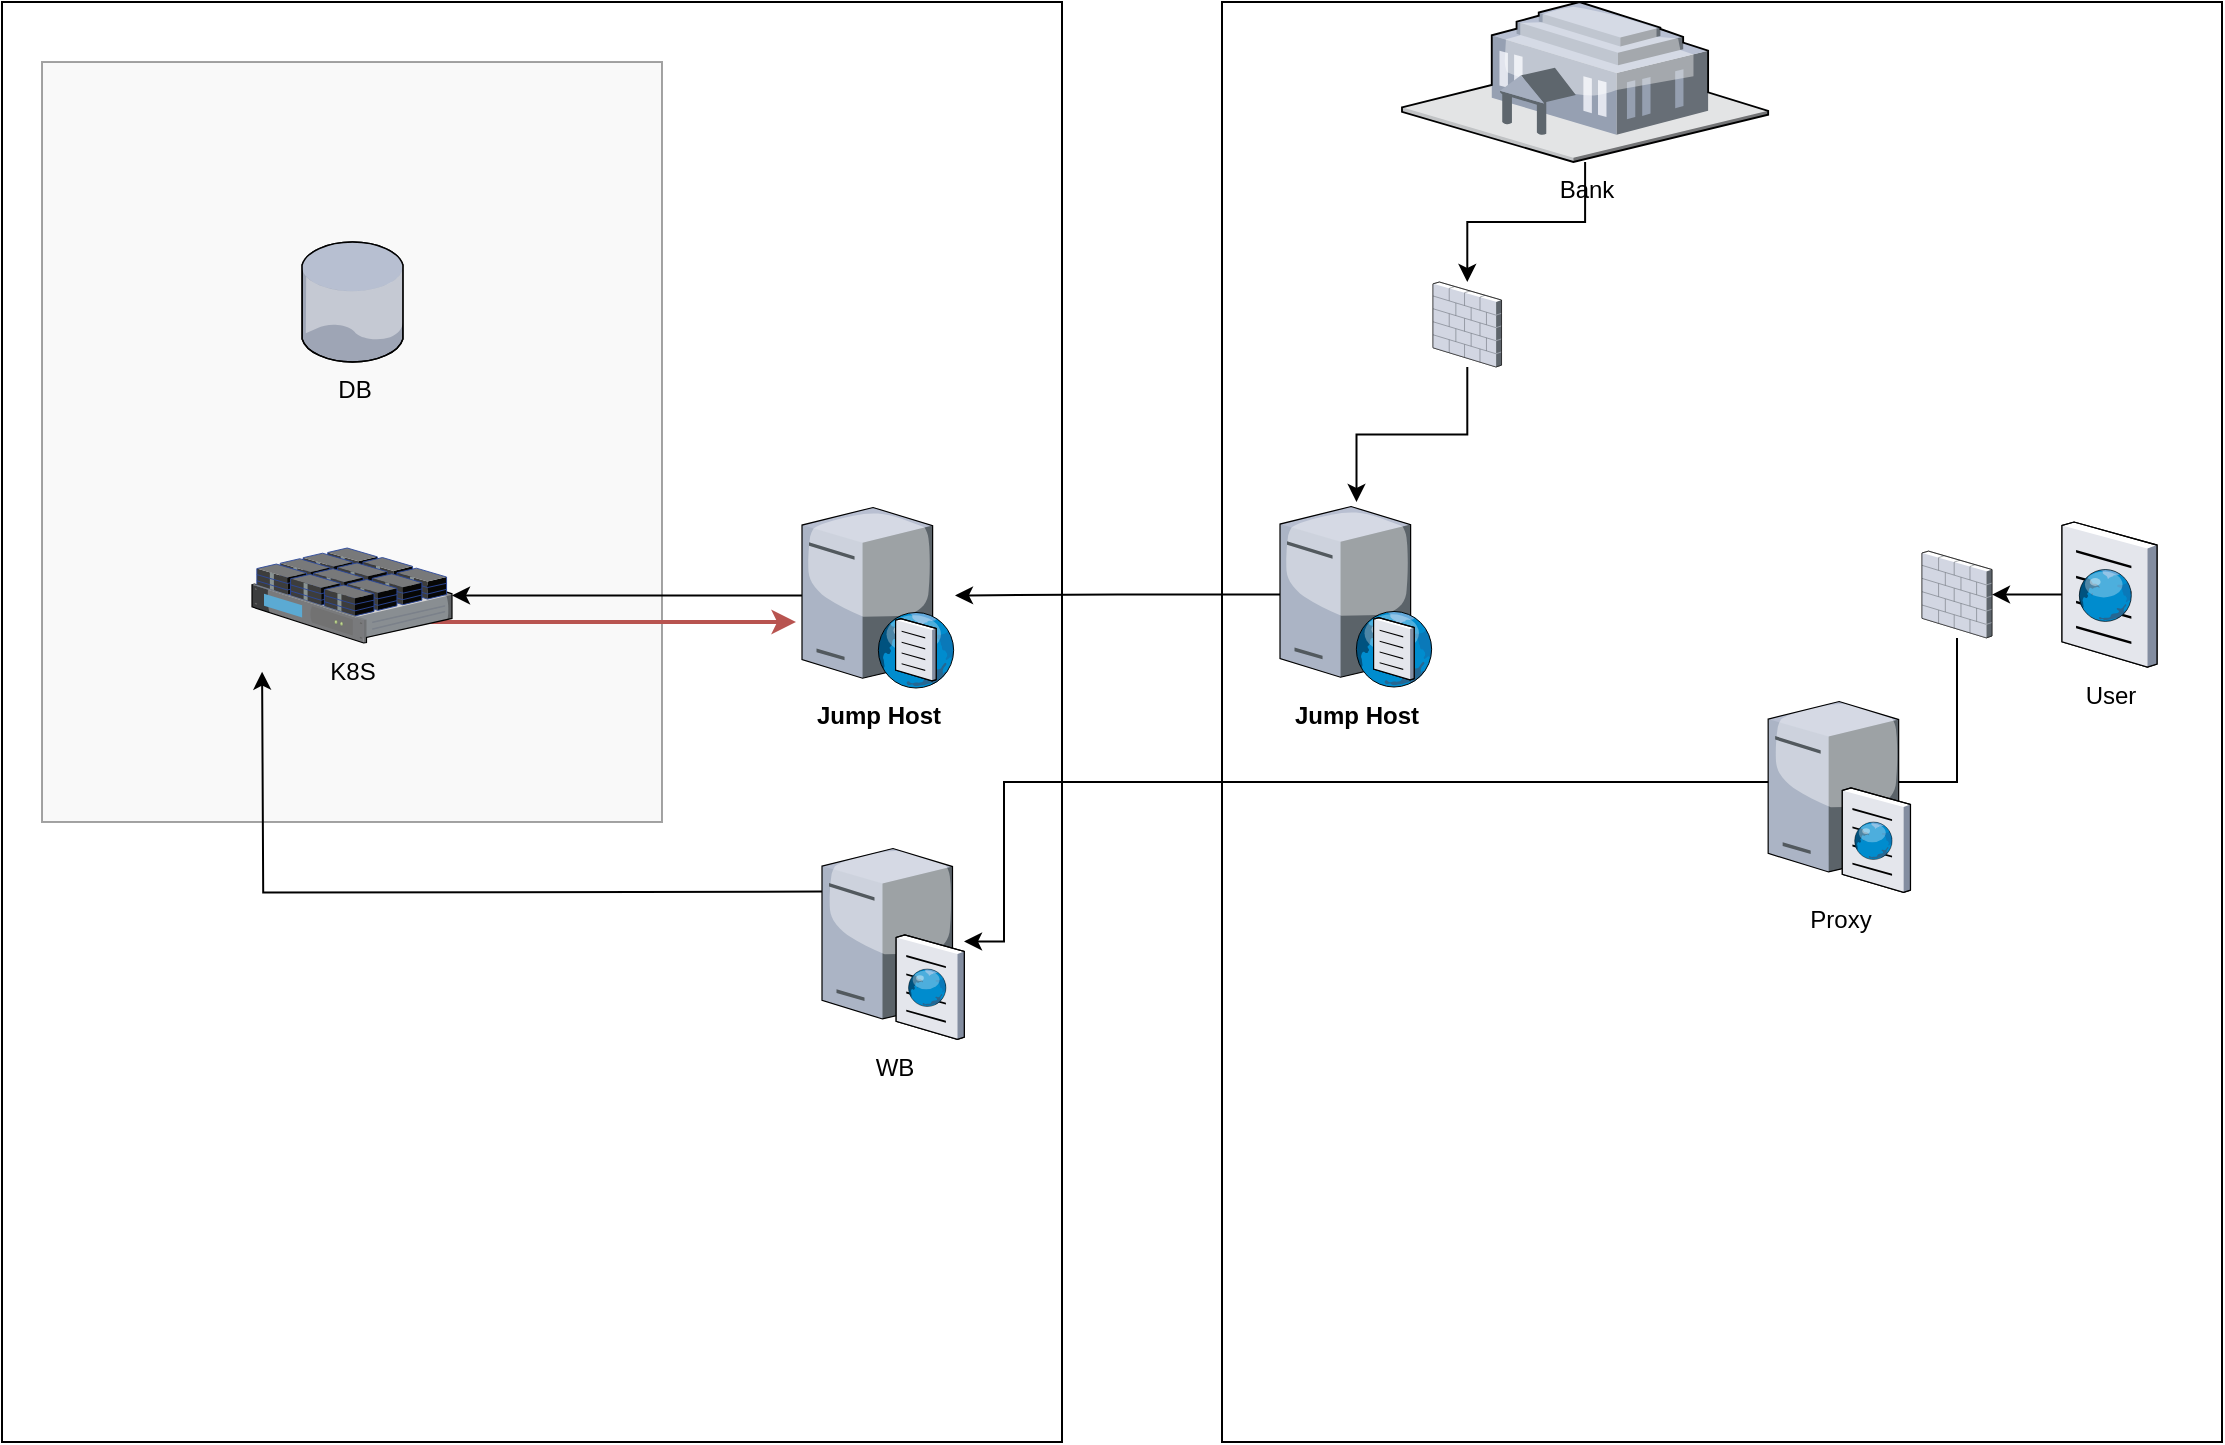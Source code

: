 <mxfile version="24.8.6">
  <diagram name="Page-1" id="MTkz-oQ5Q8rHziquFR5g">
    <mxGraphModel dx="2607" dy="1057" grid="1" gridSize="10" guides="1" tooltips="1" connect="1" arrows="1" fold="1" page="1" pageScale="1" pageWidth="850" pageHeight="1100" math="0" shadow="0">
      <root>
        <mxCell id="0" />
        <mxCell id="1" parent="0" />
        <mxCell id="V_QIDrVvsyBsuTycjdaF-19" value="" style="rounded=0;whiteSpace=wrap;html=1;" vertex="1" parent="1">
          <mxGeometry x="-290" y="80" width="530" height="720" as="geometry" />
        </mxCell>
        <mxCell id="V_QIDrVvsyBsuTycjdaF-23" value="" style="rounded=0;whiteSpace=wrap;html=1;fillColor=#f5f5f5;fontColor=#333333;strokeColor=#666666;opacity=60;" vertex="1" parent="1">
          <mxGeometry x="-270" y="110" width="310" height="380" as="geometry" />
        </mxCell>
        <mxCell id="V_QIDrVvsyBsuTycjdaF-21" value="" style="rounded=0;whiteSpace=wrap;html=1;" vertex="1" parent="1">
          <mxGeometry x="320" y="80" width="500" height="720" as="geometry" />
        </mxCell>
        <mxCell id="V_QIDrVvsyBsuTycjdaF-9" value="" style="edgeStyle=orthogonalEdgeStyle;rounded=0;orthogonalLoop=1;jettySize=auto;html=1;" edge="1" parent="1" source="V_QIDrVvsyBsuTycjdaF-1" target="V_QIDrVvsyBsuTycjdaF-4">
          <mxGeometry relative="1" as="geometry" />
        </mxCell>
        <mxCell id="V_QIDrVvsyBsuTycjdaF-1" value="User" style="verticalLabelPosition=bottom;sketch=0;aspect=fixed;html=1;verticalAlign=top;strokeColor=none;align=center;outlineConnect=0;shape=mxgraph.citrix.browser;" vertex="1" parent="1">
          <mxGeometry x="740" y="340" width="47.5" height="72.5" as="geometry" />
        </mxCell>
        <mxCell id="V_QIDrVvsyBsuTycjdaF-10" value="" style="edgeStyle=orthogonalEdgeStyle;rounded=0;orthogonalLoop=1;jettySize=auto;html=1;" edge="1" parent="1" source="V_QIDrVvsyBsuTycjdaF-4" target="V_QIDrVvsyBsuTycjdaF-16">
          <mxGeometry relative="1" as="geometry">
            <mxPoint x="210" y="490" as="targetPoint" />
            <Array as="points">
              <mxPoint x="688" y="470" />
              <mxPoint x="211" y="470" />
            </Array>
          </mxGeometry>
        </mxCell>
        <mxCell id="V_QIDrVvsyBsuTycjdaF-4" value="" style="verticalLabelPosition=bottom;sketch=0;aspect=fixed;html=1;verticalAlign=top;strokeColor=none;align=center;outlineConnect=0;shape=mxgraph.citrix.firewall;" vertex="1" parent="1">
          <mxGeometry x="670" y="354.55" width="35" height="43.4" as="geometry" />
        </mxCell>
        <mxCell id="V_QIDrVvsyBsuTycjdaF-12" value="" style="edgeStyle=orthogonalEdgeStyle;rounded=0;orthogonalLoop=1;jettySize=auto;html=1;" edge="1" parent="1" source="V_QIDrVvsyBsuTycjdaF-5" target="V_QIDrVvsyBsuTycjdaF-7">
          <mxGeometry relative="1" as="geometry">
            <mxPoint x="501.54" y="240" as="targetPoint" />
          </mxGeometry>
        </mxCell>
        <mxCell id="V_QIDrVvsyBsuTycjdaF-6" value="Bank" style="verticalLabelPosition=bottom;sketch=0;aspect=fixed;html=1;verticalAlign=top;strokeColor=none;align=center;outlineConnect=0;shape=mxgraph.citrix.government;" vertex="1" parent="1">
          <mxGeometry x="410" y="80" width="183.08" height="80" as="geometry" />
        </mxCell>
        <mxCell id="V_QIDrVvsyBsuTycjdaF-20" value="" style="edgeStyle=orthogonalEdgeStyle;rounded=0;orthogonalLoop=1;jettySize=auto;html=1;" edge="1" parent="1" source="V_QIDrVvsyBsuTycjdaF-7" target="V_QIDrVvsyBsuTycjdaF-14">
          <mxGeometry relative="1" as="geometry" />
        </mxCell>
        <mxCell id="V_QIDrVvsyBsuTycjdaF-7" value="&lt;b&gt;Jump Host&lt;/b&gt;" style="verticalLabelPosition=bottom;sketch=0;aspect=fixed;html=1;verticalAlign=top;strokeColor=none;align=center;outlineConnect=0;shape=mxgraph.citrix.dns_server;" vertex="1" parent="1">
          <mxGeometry x="349" y="330" width="76.5" height="92.5" as="geometry" />
        </mxCell>
        <mxCell id="V_QIDrVvsyBsuTycjdaF-13" value="" style="edgeStyle=orthogonalEdgeStyle;rounded=0;orthogonalLoop=1;jettySize=auto;html=1;" edge="1" parent="1" source="V_QIDrVvsyBsuTycjdaF-6" target="V_QIDrVvsyBsuTycjdaF-5">
          <mxGeometry relative="1" as="geometry">
            <mxPoint x="502" y="160" as="sourcePoint" />
            <mxPoint x="387" y="330" as="targetPoint" />
          </mxGeometry>
        </mxCell>
        <mxCell id="V_QIDrVvsyBsuTycjdaF-5" value="" style="verticalLabelPosition=bottom;sketch=0;aspect=fixed;html=1;verticalAlign=top;strokeColor=none;align=center;outlineConnect=0;shape=mxgraph.citrix.firewall;" vertex="1" parent="1">
          <mxGeometry x="425.5" y="220" width="34.27" height="42.5" as="geometry" />
        </mxCell>
        <mxCell id="V_QIDrVvsyBsuTycjdaF-25" value="" style="edgeStyle=orthogonalEdgeStyle;rounded=0;orthogonalLoop=1;jettySize=auto;html=1;" edge="1" parent="1" source="V_QIDrVvsyBsuTycjdaF-14" target="V_QIDrVvsyBsuTycjdaF-24">
          <mxGeometry relative="1" as="geometry" />
        </mxCell>
        <mxCell id="V_QIDrVvsyBsuTycjdaF-14" value="&lt;b&gt;Jump Host&lt;/b&gt;" style="verticalLabelPosition=bottom;sketch=0;aspect=fixed;html=1;verticalAlign=top;strokeColor=none;align=center;outlineConnect=0;shape=mxgraph.citrix.dns_server;" vertex="1" parent="1">
          <mxGeometry x="110" y="330.5" width="76.5" height="92.5" as="geometry" />
        </mxCell>
        <mxCell id="V_QIDrVvsyBsuTycjdaF-15" value="Proxy" style="verticalLabelPosition=bottom;sketch=0;aspect=fixed;html=1;verticalAlign=top;strokeColor=none;align=center;outlineConnect=0;shape=mxgraph.citrix.cache_server;" vertex="1" parent="1">
          <mxGeometry x="593.08" y="427.5" width="71" height="97.5" as="geometry" />
        </mxCell>
        <mxCell id="V_QIDrVvsyBsuTycjdaF-29" value="" style="edgeStyle=orthogonalEdgeStyle;rounded=0;orthogonalLoop=1;jettySize=auto;html=1;entryX=0.355;entryY=0.868;entryDx=0;entryDy=0;entryPerimeter=0;" edge="1" parent="1">
          <mxGeometry relative="1" as="geometry">
            <mxPoint x="120" y="524.8" as="sourcePoint" />
            <mxPoint x="-159.95" y="414.84" as="targetPoint" />
          </mxGeometry>
        </mxCell>
        <mxCell id="V_QIDrVvsyBsuTycjdaF-16" value="WB" style="verticalLabelPosition=bottom;sketch=0;aspect=fixed;html=1;verticalAlign=top;strokeColor=none;align=center;outlineConnect=0;shape=mxgraph.citrix.cache_server;" vertex="1" parent="1">
          <mxGeometry x="120" y="501" width="71" height="97.5" as="geometry" />
        </mxCell>
        <mxCell id="V_QIDrVvsyBsuTycjdaF-22" value="DB" style="verticalLabelPosition=bottom;sketch=0;aspect=fixed;html=1;verticalAlign=top;strokeColor=none;align=center;outlineConnect=0;shape=mxgraph.citrix.database;" vertex="1" parent="1">
          <mxGeometry x="-140" y="200" width="51" height="60" as="geometry" />
        </mxCell>
        <mxCell id="V_QIDrVvsyBsuTycjdaF-27" value="" style="endArrow=classic;html=1;rounded=0;fillColor=#f8cecc;strokeColor=#b85450;strokeWidth=2;" edge="1" parent="1">
          <mxGeometry width="50" height="50" relative="1" as="geometry">
            <mxPoint x="-83" y="390" as="sourcePoint" />
            <mxPoint x="107" y="390" as="targetPoint" />
          </mxGeometry>
        </mxCell>
        <mxCell id="V_QIDrVvsyBsuTycjdaF-24" value="K8S" style="verticalLabelPosition=bottom;sketch=0;aspect=fixed;html=1;verticalAlign=top;strokeColor=none;align=center;outlineConnect=0;shape=mxgraph.citrix.netscaler_sdx;" vertex="1" parent="1">
          <mxGeometry x="-165" y="353" width="100" height="47.5" as="geometry" />
        </mxCell>
      </root>
    </mxGraphModel>
  </diagram>
</mxfile>
